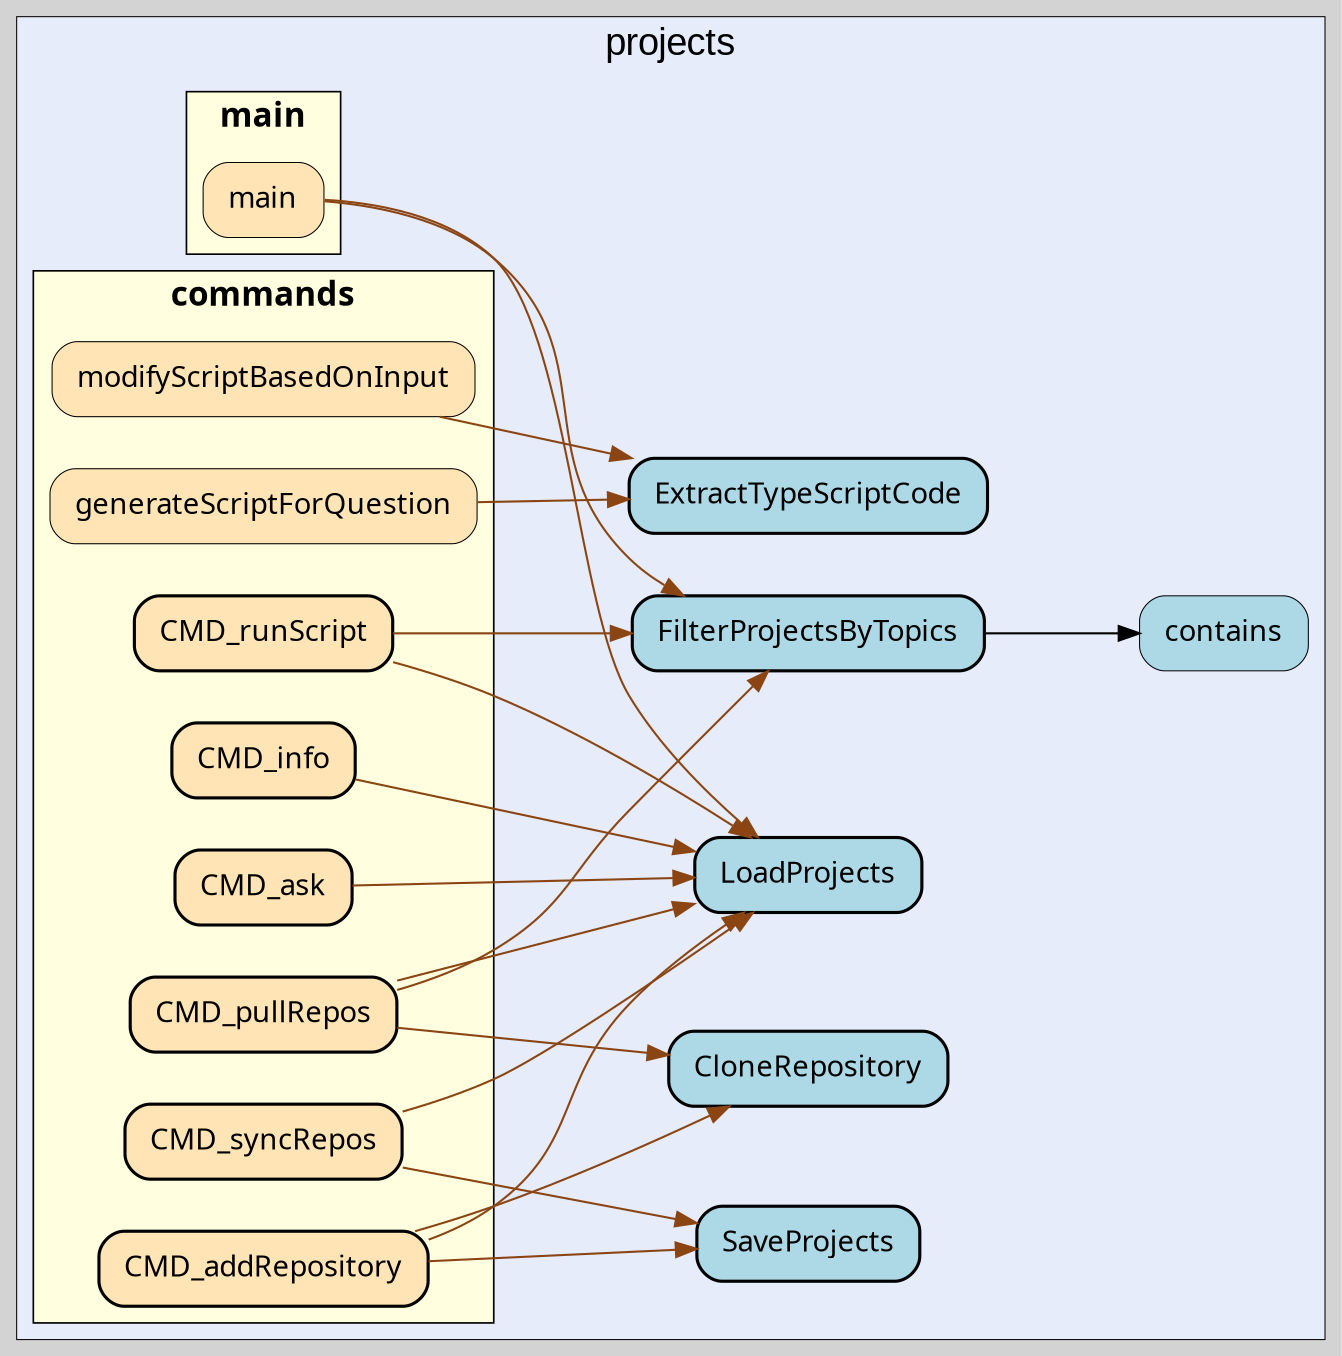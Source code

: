 digraph gocallvis {
    label="";
    labeljust="l";
    fontname="Arial";
    fontsize="14";
    rankdir="LR";
    bgcolor="lightgray";
    style="solid";
    penwidth="0.5";
    pad="0.0";
    nodesep="0.35";

    node [shape="box" style="filled,rounded" fillcolor="honeydew" fontname="Verdana" penwidth="1.0" margin="0.16,0.0"];
    edge [minlen="2"]

    subgraph "cluster_focus" {
        bgcolor="#e6ecfa";
label="projects";
labelloc="t";
labeljust="c";
fontsize="18";
        
        "github.com/wcatron/query-projects/internal/projects.LoadProjects" [ fillcolor="lightblue" label="LoadProjects" penwidth="1.5" tooltip="github.com/wcatron/query-projects/internal/projects.LoadProjects | defined in projects.go:83" ]
        "github.com/wcatron/query-projects/internal/projects.FilterProjectsByTopics" [ fillcolor="lightblue" label="FilterProjectsByTopics" penwidth="1.5" tooltip="github.com/wcatron/query-projects/internal/projects.FilterProjectsByTopics | defined in projects.go:30\nat projects.go:42: calling [github.com/wcatron/query-projects/internal/projects.contains]\nat projects.go:50: calling [github.com/wcatron/query-projects/internal/projects.contains]\nat projects.go:58: calling [github.com/wcatron/query-projects/internal/projects.contains]" ]
        "github.com/wcatron/query-projects/internal/projects.contains" [ penwidth="0.5" tooltip="github.com/wcatron/query-projects/internal/projects.contains | defined in projects.go:70" fillcolor="lightblue" label="contains" ]
        "github.com/wcatron/query-projects/internal/projects.CloneRepository" [ tooltip="github.com/wcatron/query-projects/internal/projects.CloneRepository | defined in projects.go:111" fillcolor="lightblue" label="CloneRepository" penwidth="1.5" ]
        "github.com/wcatron/query-projects/internal/projects.SaveProjects" [ label="SaveProjects" penwidth="1.5" tooltip="github.com/wcatron/query-projects/internal/projects.SaveProjects | defined in projects.go:101" fillcolor="lightblue" ]
        "github.com/wcatron/query-projects/internal/projects.ExtractTypeScriptCode" [ tooltip="github.com/wcatron/query-projects/internal/projects.ExtractTypeScriptCode | defined in projects.go:146" fillcolor="lightblue" label="ExtractTypeScriptCode" penwidth="1.5" ]
        
        subgraph "cluster_github.com/wcatron/query-projects/callvis" {
        fillcolor="lightyellow";
fontname="Tahoma bold";
label="main";
tooltip="package: github.com/wcatron/query-projects/callvis";
rank="sink";
URL="/?f=github.com/wcatron/query-projects/callvis";
penwidth="0.8";
fontsize="16";
style="filled";
        
        "github.com/wcatron/query-projects/callvis.main" [ tooltip="github.com/wcatron/query-projects/callvis.main | defined in main.go:11\nat main.go:54: calling [github.com/wcatron/query-projects/internal/projects.FilterProjectsByTopics]\nat main.go:53: calling [github.com/wcatron/query-projects/internal/projects.LoadProjects]" fillcolor="moccasin" label="main" penwidth="0.5" ]
        
    }

        subgraph "cluster_github.com/wcatron/query-projects/internal/commands" {
        fontsize="16";
rank="sink";
label="commands";
tooltip="package: github.com/wcatron/query-projects/internal/commands";
penwidth="0.8";
style="filled";
fillcolor="lightyellow";
fontname="Tahoma bold";
URL="/?f=github.com/wcatron/query-projects/internal/commands";
        
        "github.com/wcatron/query-projects/internal/commands.CMD_runScript" [ fillcolor="moccasin" label="CMD_runScript" penwidth="1.5" tooltip="github.com/wcatron/query-projects/internal/commands.CMD_runScript | defined in run.go:65\nat run.go:70: calling [github.com/wcatron/query-projects/internal/projects.FilterProjectsByTopics]\nat run.go:66: calling [github.com/wcatron/query-projects/internal/projects.LoadProjects]" ]
        "github.com/wcatron/query-projects/internal/commands.CMD_addRepository" [ penwidth="1.5" tooltip="github.com/wcatron/query-projects/internal/commands.CMD_addRepository | defined in add.go:23\nat add.go:36: calling [github.com/wcatron/query-projects/internal/projects.CloneRepository]\nat add.go:24: calling [github.com/wcatron/query-projects/internal/projects.LoadProjects]\nat add.go:46: calling [github.com/wcatron/query-projects/internal/projects.SaveProjects]" fillcolor="moccasin" label="CMD_addRepository" ]
        "github.com/wcatron/query-projects/internal/commands.CMD_info" [ fillcolor="moccasin" label="CMD_info" penwidth="1.5" tooltip="github.com/wcatron/query-projects/internal/commands.CMD_info | defined in info.go:21\nat info.go:22: calling [github.com/wcatron/query-projects/internal/projects.LoadProjects]" ]
        "github.com/wcatron/query-projects/internal/commands.CMD_pullRepos" [ fillcolor="moccasin" label="CMD_pullRepos" penwidth="1.5" tooltip="github.com/wcatron/query-projects/internal/commands.CMD_pullRepos | defined in pull.go:20\nat pull.go:21: calling [github.com/wcatron/query-projects/internal/projects.LoadProjects]\nat pull.go:25: calling [github.com/wcatron/query-projects/internal/projects.FilterProjectsByTopics]\nat pull.go:28: calling [github.com/wcatron/query-projects/internal/projects.CloneRepository]" ]
        "github.com/wcatron/query-projects/internal/commands.CMD_syncRepos" [ label="CMD_syncRepos" penwidth="1.5" tooltip="github.com/wcatron/query-projects/internal/commands.CMD_syncRepos | defined in sync.go:80\nat sync.go:81: calling [github.com/wcatron/query-projects/internal/projects.LoadProjects]\nat sync.go:106: calling [github.com/wcatron/query-projects/internal/projects.SaveProjects]" fillcolor="moccasin" ]
        "github.com/wcatron/query-projects/internal/commands.generateScriptForQuestion" [ fillcolor="moccasin" label="generateScriptForQuestion" penwidth="0.5" tooltip="github.com/wcatron/query-projects/internal/commands.generateScriptForQuestion | defined in ask.go:169\nat ask.go:192: calling [github.com/wcatron/query-projects/internal/projects.ExtractTypeScriptCode]" ]
        "github.com/wcatron/query-projects/internal/commands.CMD_ask" [ fillcolor="moccasin" label="CMD_ask" penwidth="1.5" tooltip="github.com/wcatron/query-projects/internal/commands.CMD_ask | defined in ask.go:36\nat ask.go:45: calling [github.com/wcatron/query-projects/internal/projects.LoadProjects]" ]
        "github.com/wcatron/query-projects/internal/commands.modifyScriptBasedOnInput" [ fillcolor="moccasin" label="modifyScriptBasedOnInput" penwidth="0.5" tooltip="github.com/wcatron/query-projects/internal/commands.modifyScriptBasedOnInput | defined in ask.go:209\nat ask.go:223: calling [github.com/wcatron/query-projects/internal/projects.ExtractTypeScriptCode]" ]
        
    }

    }

    "github.com/wcatron/query-projects/internal/commands.CMD_pullRepos" -> "github.com/wcatron/query-projects/internal/projects.LoadProjects" [ color="saddlebrown" tooltip="at pull.go:21: calling [github.com/wcatron/query-projects/internal/projects.LoadProjects]" ]
    "github.com/wcatron/query-projects/internal/commands.CMD_pullRepos" -> "github.com/wcatron/query-projects/internal/projects.FilterProjectsByTopics" [ color="saddlebrown" tooltip="at pull.go:25: calling [github.com/wcatron/query-projects/internal/projects.FilterProjectsByTopics]" ]
    "github.com/wcatron/query-projects/internal/commands.CMD_pullRepos" -> "github.com/wcatron/query-projects/internal/projects.CloneRepository" [ color="saddlebrown" tooltip="at pull.go:28: calling [github.com/wcatron/query-projects/internal/projects.CloneRepository]" ]
    "github.com/wcatron/query-projects/internal/commands.CMD_syncRepos" -> "github.com/wcatron/query-projects/internal/projects.LoadProjects" [ color="saddlebrown" tooltip="at sync.go:81: calling [github.com/wcatron/query-projects/internal/projects.LoadProjects]" ]
    "github.com/wcatron/query-projects/internal/commands.CMD_ask" -> "github.com/wcatron/query-projects/internal/projects.LoadProjects" [ color="saddlebrown" tooltip="at ask.go:45: calling [github.com/wcatron/query-projects/internal/projects.LoadProjects]" ]
    "github.com/wcatron/query-projects/internal/commands.modifyScriptBasedOnInput" -> "github.com/wcatron/query-projects/internal/projects.ExtractTypeScriptCode" [ color="saddlebrown" tooltip="at ask.go:223: calling [github.com/wcatron/query-projects/internal/projects.ExtractTypeScriptCode]" ]
    "github.com/wcatron/query-projects/callvis.main" -> "github.com/wcatron/query-projects/internal/projects.FilterProjectsByTopics" [ color="saddlebrown" tooltip="at main.go:54: calling [github.com/wcatron/query-projects/internal/projects.FilterProjectsByTopics]" ]
    "github.com/wcatron/query-projects/internal/commands.CMD_runScript" -> "github.com/wcatron/query-projects/internal/projects.FilterProjectsByTopics" [ color="saddlebrown" tooltip="at run.go:70: calling [github.com/wcatron/query-projects/internal/projects.FilterProjectsByTopics]" ]
    "github.com/wcatron/query-projects/internal/commands.CMD_addRepository" -> "github.com/wcatron/query-projects/internal/projects.CloneRepository" [ color="saddlebrown" tooltip="at add.go:36: calling [github.com/wcatron/query-projects/internal/projects.CloneRepository]" ]
    "github.com/wcatron/query-projects/internal/commands.CMD_syncRepos" -> "github.com/wcatron/query-projects/internal/projects.SaveProjects" [ tooltip="at sync.go:106: calling [github.com/wcatron/query-projects/internal/projects.SaveProjects]" color="saddlebrown" ]
    "github.com/wcatron/query-projects/callvis.main" -> "github.com/wcatron/query-projects/internal/projects.LoadProjects" [ color="saddlebrown" tooltip="at main.go:53: calling [github.com/wcatron/query-projects/internal/projects.LoadProjects]" ]
    "github.com/wcatron/query-projects/internal/commands.CMD_addRepository" -> "github.com/wcatron/query-projects/internal/projects.LoadProjects" [ color="saddlebrown" tooltip="at add.go:24: calling [github.com/wcatron/query-projects/internal/projects.LoadProjects]" ]
    "github.com/wcatron/query-projects/internal/commands.generateScriptForQuestion" -> "github.com/wcatron/query-projects/internal/projects.ExtractTypeScriptCode" [ color="saddlebrown" tooltip="at ask.go:192: calling [github.com/wcatron/query-projects/internal/projects.ExtractTypeScriptCode]" ]
    "github.com/wcatron/query-projects/internal/commands.CMD_runScript" -> "github.com/wcatron/query-projects/internal/projects.LoadProjects" [ color="saddlebrown" tooltip="at run.go:66: calling [github.com/wcatron/query-projects/internal/projects.LoadProjects]" ]
    "github.com/wcatron/query-projects/internal/projects.FilterProjectsByTopics" -> "github.com/wcatron/query-projects/internal/projects.contains" [ tooltip="at projects.go:42: calling [github.com/wcatron/query-projects/internal/projects.contains]\nat projects.go:50: calling [github.com/wcatron/query-projects/internal/projects.contains]\nat projects.go:58: calling [github.com/wcatron/query-projects/internal/projects.contains]" ]
    "github.com/wcatron/query-projects/internal/commands.CMD_addRepository" -> "github.com/wcatron/query-projects/internal/projects.SaveProjects" [ color="saddlebrown" tooltip="at add.go:46: calling [github.com/wcatron/query-projects/internal/projects.SaveProjects]" ]
    "github.com/wcatron/query-projects/internal/commands.CMD_info" -> "github.com/wcatron/query-projects/internal/projects.LoadProjects" [ color="saddlebrown" tooltip="at info.go:22: calling [github.com/wcatron/query-projects/internal/projects.LoadProjects]" ]
}
